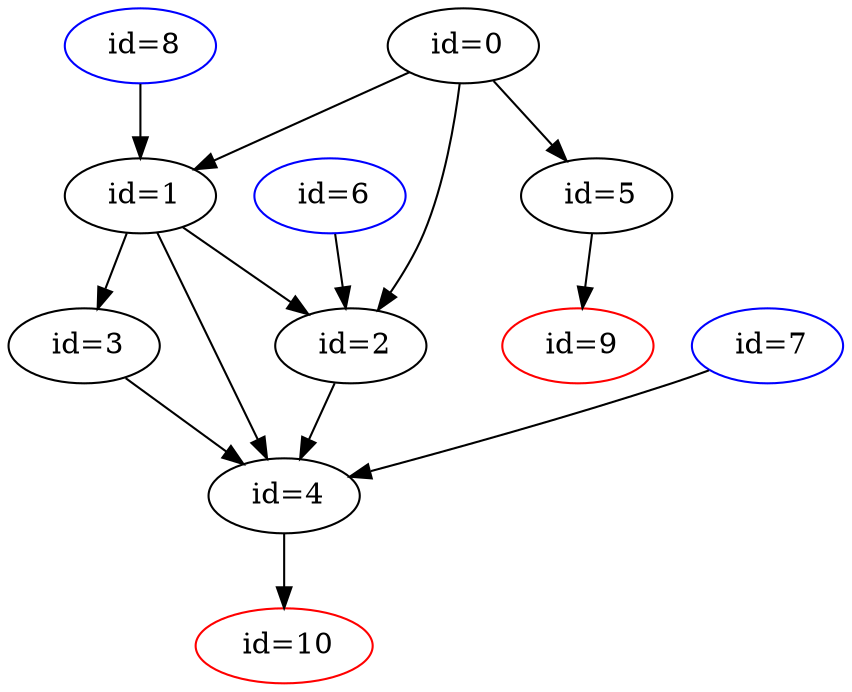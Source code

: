 digraph G {
    v0 [label=" id=0"];
    v0 -> v1;
    v0 -> v2;
    v0 -> v5;
    v1 [label=" id=1"];
    v1 -> v2;
    v1 -> v3;
    v1 -> v4;
    v2 [label=" id=2"];
    v2 -> v4;
    v3 [label=" id=3"];
    v3 -> v4;
    v4 [label=" id=4"];
    v4 -> v10;
    v5 [label=" id=5"];
    v5 -> v9;
    v6 [color=blue];
    v6 [label=" id=6"];
    v6 -> v2;
    v7 [color=blue];
    v7 [label=" id=7"];
    v7 -> v4;
    v8 [color=blue];
    v8 [label=" id=8"];
    v8 -> v1;
    v9 [color=red];
    v9 [label=" id=9"];
    v10 [color=red];
    v10 [label=" id=10"];
}
